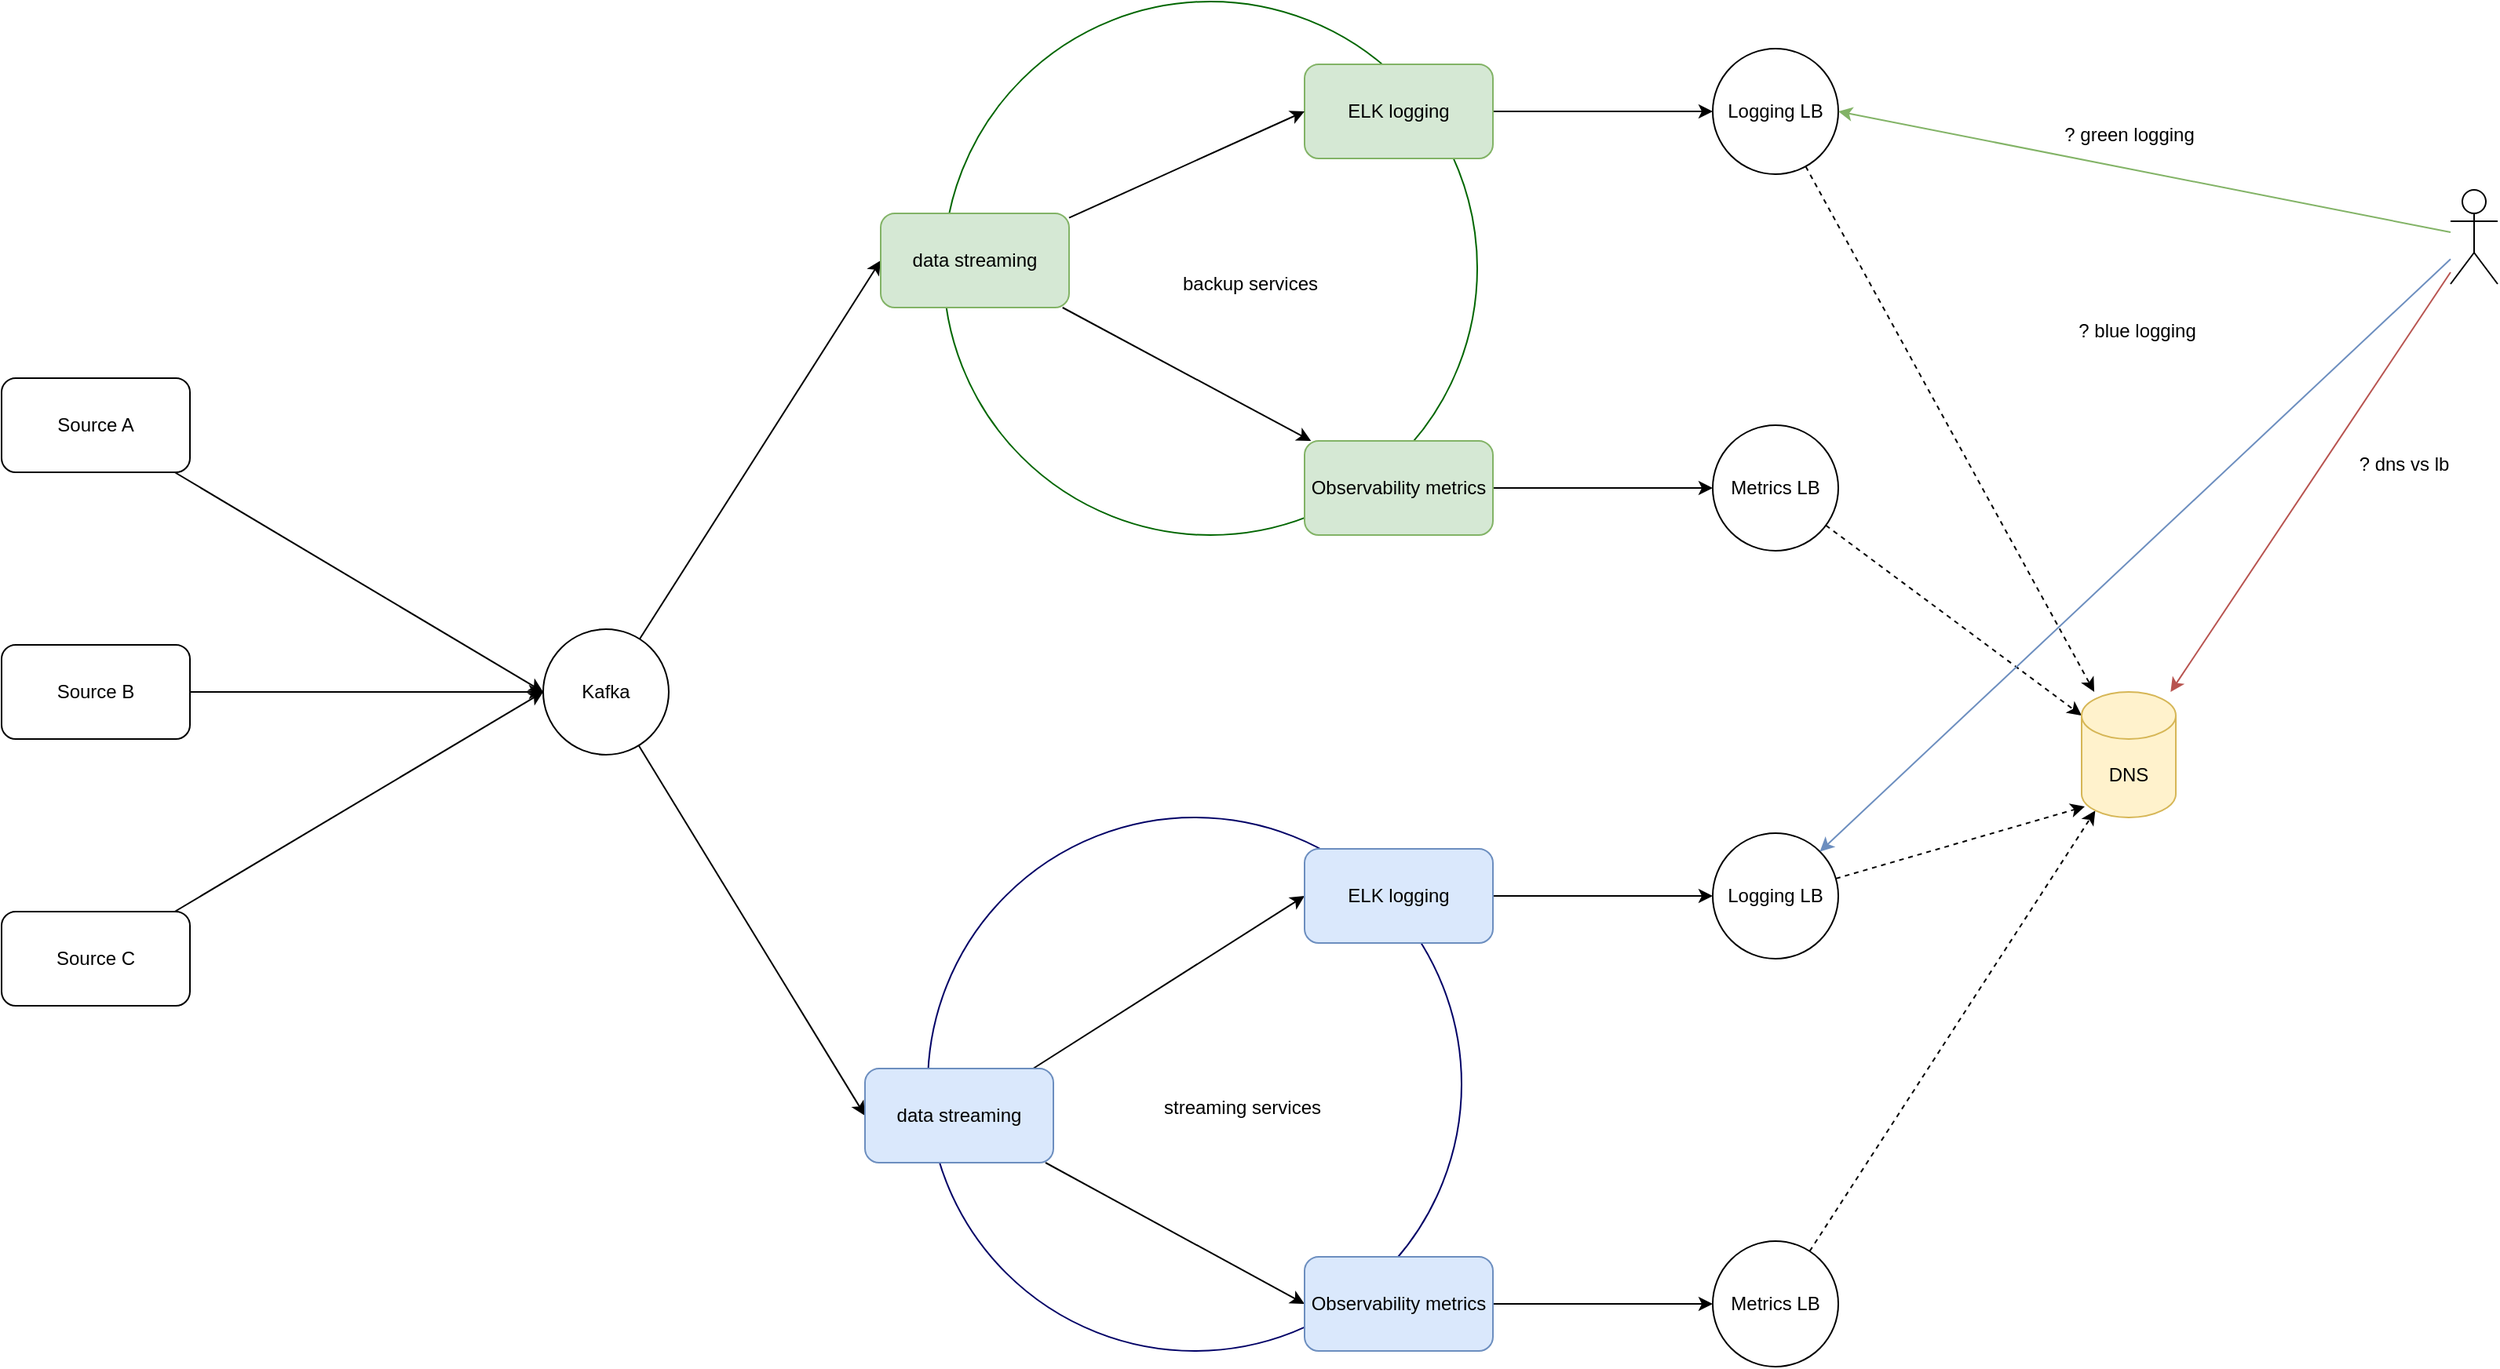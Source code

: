 <mxfile version="20.8.23" type="github">
  <diagram name="Page-1" id="deL3lOo2VgF-D5GflFnZ">
    <mxGraphModel dx="2036" dy="1131" grid="1" gridSize="10" guides="1" tooltips="1" connect="1" arrows="1" fold="1" page="1" pageScale="1" pageWidth="850" pageHeight="1100" math="0" shadow="0">
      <root>
        <mxCell id="0" />
        <mxCell id="1" parent="0" />
        <mxCell id="dK_oFnncHZP7D3tkraAX-53" value="" style="ellipse;whiteSpace=wrap;html=1;aspect=fixed;strokeColor=#000066;" vertex="1" parent="1">
          <mxGeometry x="670" y="600" width="340" height="340" as="geometry" />
        </mxCell>
        <mxCell id="dK_oFnncHZP7D3tkraAX-52" value="" style="ellipse;whiteSpace=wrap;html=1;aspect=fixed;strokeColor=#006600;" vertex="1" parent="1">
          <mxGeometry x="680" y="80" width="340" height="340" as="geometry" />
        </mxCell>
        <mxCell id="dK_oFnncHZP7D3tkraAX-10" style="edgeStyle=none;rounded=0;orthogonalLoop=1;jettySize=auto;html=1;entryX=0;entryY=0.5;entryDx=0;entryDy=0;" edge="1" parent="1" source="dK_oFnncHZP7D3tkraAX-1" target="dK_oFnncHZP7D3tkraAX-4">
          <mxGeometry relative="1" as="geometry" />
        </mxCell>
        <mxCell id="dK_oFnncHZP7D3tkraAX-1" value="Source A" style="rounded=1;whiteSpace=wrap;html=1;" vertex="1" parent="1">
          <mxGeometry x="80" y="320" width="120" height="60" as="geometry" />
        </mxCell>
        <mxCell id="dK_oFnncHZP7D3tkraAX-8" style="edgeStyle=orthogonalEdgeStyle;rounded=0;orthogonalLoop=1;jettySize=auto;html=1;entryX=0;entryY=0.5;entryDx=0;entryDy=0;" edge="1" parent="1" source="dK_oFnncHZP7D3tkraAX-2" target="dK_oFnncHZP7D3tkraAX-4">
          <mxGeometry relative="1" as="geometry" />
        </mxCell>
        <mxCell id="dK_oFnncHZP7D3tkraAX-2" value="Source B" style="rounded=1;whiteSpace=wrap;html=1;" vertex="1" parent="1">
          <mxGeometry x="80" y="490" width="120" height="60" as="geometry" />
        </mxCell>
        <mxCell id="dK_oFnncHZP7D3tkraAX-11" style="edgeStyle=none;rounded=0;orthogonalLoop=1;jettySize=auto;html=1;entryX=0;entryY=0.5;entryDx=0;entryDy=0;" edge="1" parent="1" source="dK_oFnncHZP7D3tkraAX-3" target="dK_oFnncHZP7D3tkraAX-4">
          <mxGeometry relative="1" as="geometry">
            <mxPoint x="370" y="520" as="targetPoint" />
          </mxGeometry>
        </mxCell>
        <mxCell id="dK_oFnncHZP7D3tkraAX-3" value="Source C" style="rounded=1;whiteSpace=wrap;html=1;" vertex="1" parent="1">
          <mxGeometry x="80" y="660" width="120" height="60" as="geometry" />
        </mxCell>
        <mxCell id="dK_oFnncHZP7D3tkraAX-9" style="rounded=0;orthogonalLoop=1;jettySize=auto;html=1;entryX=0;entryY=0.5;entryDx=0;entryDy=0;" edge="1" parent="1" source="dK_oFnncHZP7D3tkraAX-4" target="dK_oFnncHZP7D3tkraAX-5">
          <mxGeometry relative="1" as="geometry" />
        </mxCell>
        <mxCell id="dK_oFnncHZP7D3tkraAX-20" style="edgeStyle=none;rounded=0;orthogonalLoop=1;jettySize=auto;html=1;entryX=0;entryY=0.5;entryDx=0;entryDy=0;" edge="1" parent="1" source="dK_oFnncHZP7D3tkraAX-4" target="dK_oFnncHZP7D3tkraAX-19">
          <mxGeometry relative="1" as="geometry" />
        </mxCell>
        <mxCell id="dK_oFnncHZP7D3tkraAX-4" value="Kafka" style="ellipse;whiteSpace=wrap;html=1;aspect=fixed;" vertex="1" parent="1">
          <mxGeometry x="425" y="480" width="80" height="80" as="geometry" />
        </mxCell>
        <mxCell id="dK_oFnncHZP7D3tkraAX-12" style="edgeStyle=none;rounded=0;orthogonalLoop=1;jettySize=auto;html=1;entryX=0;entryY=0.5;entryDx=0;entryDy=0;" edge="1" parent="1" source="dK_oFnncHZP7D3tkraAX-5" target="dK_oFnncHZP7D3tkraAX-23">
          <mxGeometry relative="1" as="geometry" />
        </mxCell>
        <mxCell id="dK_oFnncHZP7D3tkraAX-13" style="edgeStyle=none;rounded=0;orthogonalLoop=1;jettySize=auto;html=1;entryX=0;entryY=0.5;entryDx=0;entryDy=0;" edge="1" parent="1" source="dK_oFnncHZP7D3tkraAX-5" target="dK_oFnncHZP7D3tkraAX-7">
          <mxGeometry relative="1" as="geometry" />
        </mxCell>
        <mxCell id="dK_oFnncHZP7D3tkraAX-5" value="data streaming" style="rounded=1;whiteSpace=wrap;html=1;fillColor=#dae8fc;strokeColor=#6c8ebf;" vertex="1" parent="1">
          <mxGeometry x="630" y="760" width="120" height="60" as="geometry" />
        </mxCell>
        <mxCell id="dK_oFnncHZP7D3tkraAX-16" style="edgeStyle=none;rounded=0;orthogonalLoop=1;jettySize=auto;html=1;entryX=0;entryY=0.5;entryDx=0;entryDy=0;" edge="1" parent="1" source="dK_oFnncHZP7D3tkraAX-6" target="dK_oFnncHZP7D3tkraAX-14">
          <mxGeometry relative="1" as="geometry" />
        </mxCell>
        <mxCell id="dK_oFnncHZP7D3tkraAX-6" value="Observability metrics" style="rounded=1;whiteSpace=wrap;html=1;fillColor=#d5e8d4;strokeColor=#82b366;" vertex="1" parent="1">
          <mxGeometry x="910" y="360" width="120" height="60" as="geometry" />
        </mxCell>
        <mxCell id="dK_oFnncHZP7D3tkraAX-28" style="edgeStyle=none;rounded=0;orthogonalLoop=1;jettySize=auto;html=1;entryX=0;entryY=0.5;entryDx=0;entryDy=0;" edge="1" parent="1" source="dK_oFnncHZP7D3tkraAX-7" target="dK_oFnncHZP7D3tkraAX-29">
          <mxGeometry relative="1" as="geometry">
            <mxPoint x="1170" y="780" as="targetPoint" />
          </mxGeometry>
        </mxCell>
        <mxCell id="dK_oFnncHZP7D3tkraAX-7" value="ELK logging" style="rounded=1;whiteSpace=wrap;html=1;fillColor=#dae8fc;strokeColor=#6c8ebf;" vertex="1" parent="1">
          <mxGeometry x="910" y="620" width="120" height="60" as="geometry" />
        </mxCell>
        <mxCell id="dK_oFnncHZP7D3tkraAX-32" style="edgeStyle=none;rounded=0;orthogonalLoop=1;jettySize=auto;html=1;entryX=0;entryY=0;entryDx=0;entryDy=15;entryPerimeter=0;dashed=1;strokeColor=#000000;" edge="1" parent="1" source="dK_oFnncHZP7D3tkraAX-14" target="dK_oFnncHZP7D3tkraAX-31">
          <mxGeometry relative="1" as="geometry" />
        </mxCell>
        <mxCell id="dK_oFnncHZP7D3tkraAX-14" value="Metrics LB" style="ellipse;whiteSpace=wrap;html=1;aspect=fixed;" vertex="1" parent="1">
          <mxGeometry x="1170" y="350" width="80" height="80" as="geometry" />
        </mxCell>
        <mxCell id="dK_oFnncHZP7D3tkraAX-17" style="edgeStyle=none;rounded=0;orthogonalLoop=1;jettySize=auto;html=1;entryX=0;entryY=0.5;entryDx=0;entryDy=0;" edge="1" parent="1" source="dK_oFnncHZP7D3tkraAX-15" target="dK_oFnncHZP7D3tkraAX-30">
          <mxGeometry relative="1" as="geometry">
            <mxPoint x="1170" y="270" as="targetPoint" />
          </mxGeometry>
        </mxCell>
        <mxCell id="dK_oFnncHZP7D3tkraAX-15" value="ELK logging" style="rounded=1;whiteSpace=wrap;html=1;fillColor=#d5e8d4;strokeColor=#82b366;" vertex="1" parent="1">
          <mxGeometry x="910" y="120" width="120" height="60" as="geometry" />
        </mxCell>
        <mxCell id="dK_oFnncHZP7D3tkraAX-21" style="edgeStyle=none;rounded=0;orthogonalLoop=1;jettySize=auto;html=1;entryX=0;entryY=0.5;entryDx=0;entryDy=0;" edge="1" parent="1" source="dK_oFnncHZP7D3tkraAX-19" target="dK_oFnncHZP7D3tkraAX-15">
          <mxGeometry relative="1" as="geometry" />
        </mxCell>
        <mxCell id="dK_oFnncHZP7D3tkraAX-46" style="edgeStyle=none;rounded=0;orthogonalLoop=1;jettySize=auto;html=1;strokeColor=#000000;" edge="1" parent="1" source="dK_oFnncHZP7D3tkraAX-19" target="dK_oFnncHZP7D3tkraAX-6">
          <mxGeometry relative="1" as="geometry" />
        </mxCell>
        <mxCell id="dK_oFnncHZP7D3tkraAX-19" value="data streaming" style="rounded=1;whiteSpace=wrap;html=1;fillColor=#d5e8d4;strokeColor=#82b366;" vertex="1" parent="1">
          <mxGeometry x="640" y="215" width="120" height="60" as="geometry" />
        </mxCell>
        <mxCell id="dK_oFnncHZP7D3tkraAX-38" style="edgeStyle=none;rounded=0;orthogonalLoop=1;jettySize=auto;html=1;entryX=0.145;entryY=1;entryDx=0;entryDy=-4.35;entryPerimeter=0;dashed=1;strokeColor=#000000;" edge="1" parent="1" source="dK_oFnncHZP7D3tkraAX-22" target="dK_oFnncHZP7D3tkraAX-31">
          <mxGeometry relative="1" as="geometry" />
        </mxCell>
        <mxCell id="dK_oFnncHZP7D3tkraAX-22" value="Metrics LB" style="ellipse;whiteSpace=wrap;html=1;aspect=fixed;" vertex="1" parent="1">
          <mxGeometry x="1170" y="870" width="80" height="80" as="geometry" />
        </mxCell>
        <mxCell id="dK_oFnncHZP7D3tkraAX-27" style="edgeStyle=none;rounded=0;orthogonalLoop=1;jettySize=auto;html=1;entryX=0;entryY=0.5;entryDx=0;entryDy=0;" edge="1" parent="1" source="dK_oFnncHZP7D3tkraAX-23" target="dK_oFnncHZP7D3tkraAX-22">
          <mxGeometry relative="1" as="geometry" />
        </mxCell>
        <mxCell id="dK_oFnncHZP7D3tkraAX-23" value="Observability metrics" style="rounded=1;whiteSpace=wrap;html=1;fillColor=#dae8fc;strokeColor=#6c8ebf;" vertex="1" parent="1">
          <mxGeometry x="910" y="880" width="120" height="60" as="geometry" />
        </mxCell>
        <mxCell id="dK_oFnncHZP7D3tkraAX-37" style="edgeStyle=none;rounded=0;orthogonalLoop=1;jettySize=auto;html=1;entryX=0.033;entryY=0.913;entryDx=0;entryDy=0;entryPerimeter=0;dashed=1;strokeColor=#000000;" edge="1" parent="1" source="dK_oFnncHZP7D3tkraAX-29" target="dK_oFnncHZP7D3tkraAX-31">
          <mxGeometry relative="1" as="geometry" />
        </mxCell>
        <mxCell id="dK_oFnncHZP7D3tkraAX-29" value="Logging LB" style="ellipse;whiteSpace=wrap;html=1;aspect=fixed;" vertex="1" parent="1">
          <mxGeometry x="1170" y="610" width="80" height="80" as="geometry" />
        </mxCell>
        <mxCell id="dK_oFnncHZP7D3tkraAX-36" style="edgeStyle=none;rounded=0;orthogonalLoop=1;jettySize=auto;html=1;dashed=1;strokeColor=#000000;" edge="1" parent="1" source="dK_oFnncHZP7D3tkraAX-30" target="dK_oFnncHZP7D3tkraAX-31">
          <mxGeometry relative="1" as="geometry" />
        </mxCell>
        <mxCell id="dK_oFnncHZP7D3tkraAX-30" value="Logging LB" style="ellipse;whiteSpace=wrap;html=1;aspect=fixed;" vertex="1" parent="1">
          <mxGeometry x="1170" y="110" width="80" height="80" as="geometry" />
        </mxCell>
        <mxCell id="dK_oFnncHZP7D3tkraAX-31" value="DNS" style="shape=cylinder3;whiteSpace=wrap;html=1;boundedLbl=1;backgroundOutline=1;size=15;fillColor=#fff2cc;strokeColor=#d6b656;" vertex="1" parent="1">
          <mxGeometry x="1405" y="520" width="60" height="80" as="geometry" />
        </mxCell>
        <mxCell id="dK_oFnncHZP7D3tkraAX-40" style="edgeStyle=none;rounded=0;orthogonalLoop=1;jettySize=auto;html=1;entryX=1;entryY=0.5;entryDx=0;entryDy=0;strokeColor=#82b366;fillColor=#d5e8d4;" edge="1" parent="1" source="dK_oFnncHZP7D3tkraAX-39" target="dK_oFnncHZP7D3tkraAX-30">
          <mxGeometry relative="1" as="geometry" />
        </mxCell>
        <mxCell id="dK_oFnncHZP7D3tkraAX-41" style="edgeStyle=none;rounded=0;orthogonalLoop=1;jettySize=auto;html=1;entryX=1;entryY=0;entryDx=0;entryDy=0;strokeColor=#6c8ebf;fillColor=#dae8fc;" edge="1" parent="1" source="dK_oFnncHZP7D3tkraAX-39" target="dK_oFnncHZP7D3tkraAX-29">
          <mxGeometry relative="1" as="geometry" />
        </mxCell>
        <mxCell id="dK_oFnncHZP7D3tkraAX-42" style="edgeStyle=none;rounded=0;orthogonalLoop=1;jettySize=auto;html=1;strokeColor=#b85450;fillColor=#f8cecc;" edge="1" parent="1" source="dK_oFnncHZP7D3tkraAX-39" target="dK_oFnncHZP7D3tkraAX-31">
          <mxGeometry relative="1" as="geometry" />
        </mxCell>
        <mxCell id="dK_oFnncHZP7D3tkraAX-39" value="" style="shape=umlActor;verticalLabelPosition=bottom;verticalAlign=top;html=1;outlineConnect=0;" vertex="1" parent="1">
          <mxGeometry x="1640" y="200" width="30" height="60" as="geometry" />
        </mxCell>
        <mxCell id="dK_oFnncHZP7D3tkraAX-43" value="? dns vs lb" style="text;html=1;align=center;verticalAlign=middle;resizable=0;points=[];autosize=1;strokeColor=none;fillColor=none;" vertex="1" parent="1">
          <mxGeometry x="1570" y="360" width="80" height="30" as="geometry" />
        </mxCell>
        <mxCell id="dK_oFnncHZP7D3tkraAX-44" value="? blue logging" style="text;html=1;align=center;verticalAlign=middle;resizable=0;points=[];autosize=1;strokeColor=none;fillColor=none;" vertex="1" parent="1">
          <mxGeometry x="1390" y="275" width="100" height="30" as="geometry" />
        </mxCell>
        <mxCell id="dK_oFnncHZP7D3tkraAX-45" value="? green logging" style="text;html=1;align=center;verticalAlign=middle;resizable=0;points=[];autosize=1;strokeColor=none;fillColor=none;" vertex="1" parent="1">
          <mxGeometry x="1380" y="150" width="110" height="30" as="geometry" />
        </mxCell>
        <mxCell id="dK_oFnncHZP7D3tkraAX-48" value="streaming services" style="text;html=1;align=center;verticalAlign=middle;resizable=0;points=[];autosize=1;strokeColor=none;fillColor=none;" vertex="1" parent="1">
          <mxGeometry x="810" y="770" width="120" height="30" as="geometry" />
        </mxCell>
        <mxCell id="dK_oFnncHZP7D3tkraAX-49" value="backup services" style="text;html=1;align=center;verticalAlign=middle;resizable=0;points=[];autosize=1;strokeColor=none;fillColor=none;" vertex="1" parent="1">
          <mxGeometry x="820" y="245" width="110" height="30" as="geometry" />
        </mxCell>
      </root>
    </mxGraphModel>
  </diagram>
</mxfile>
